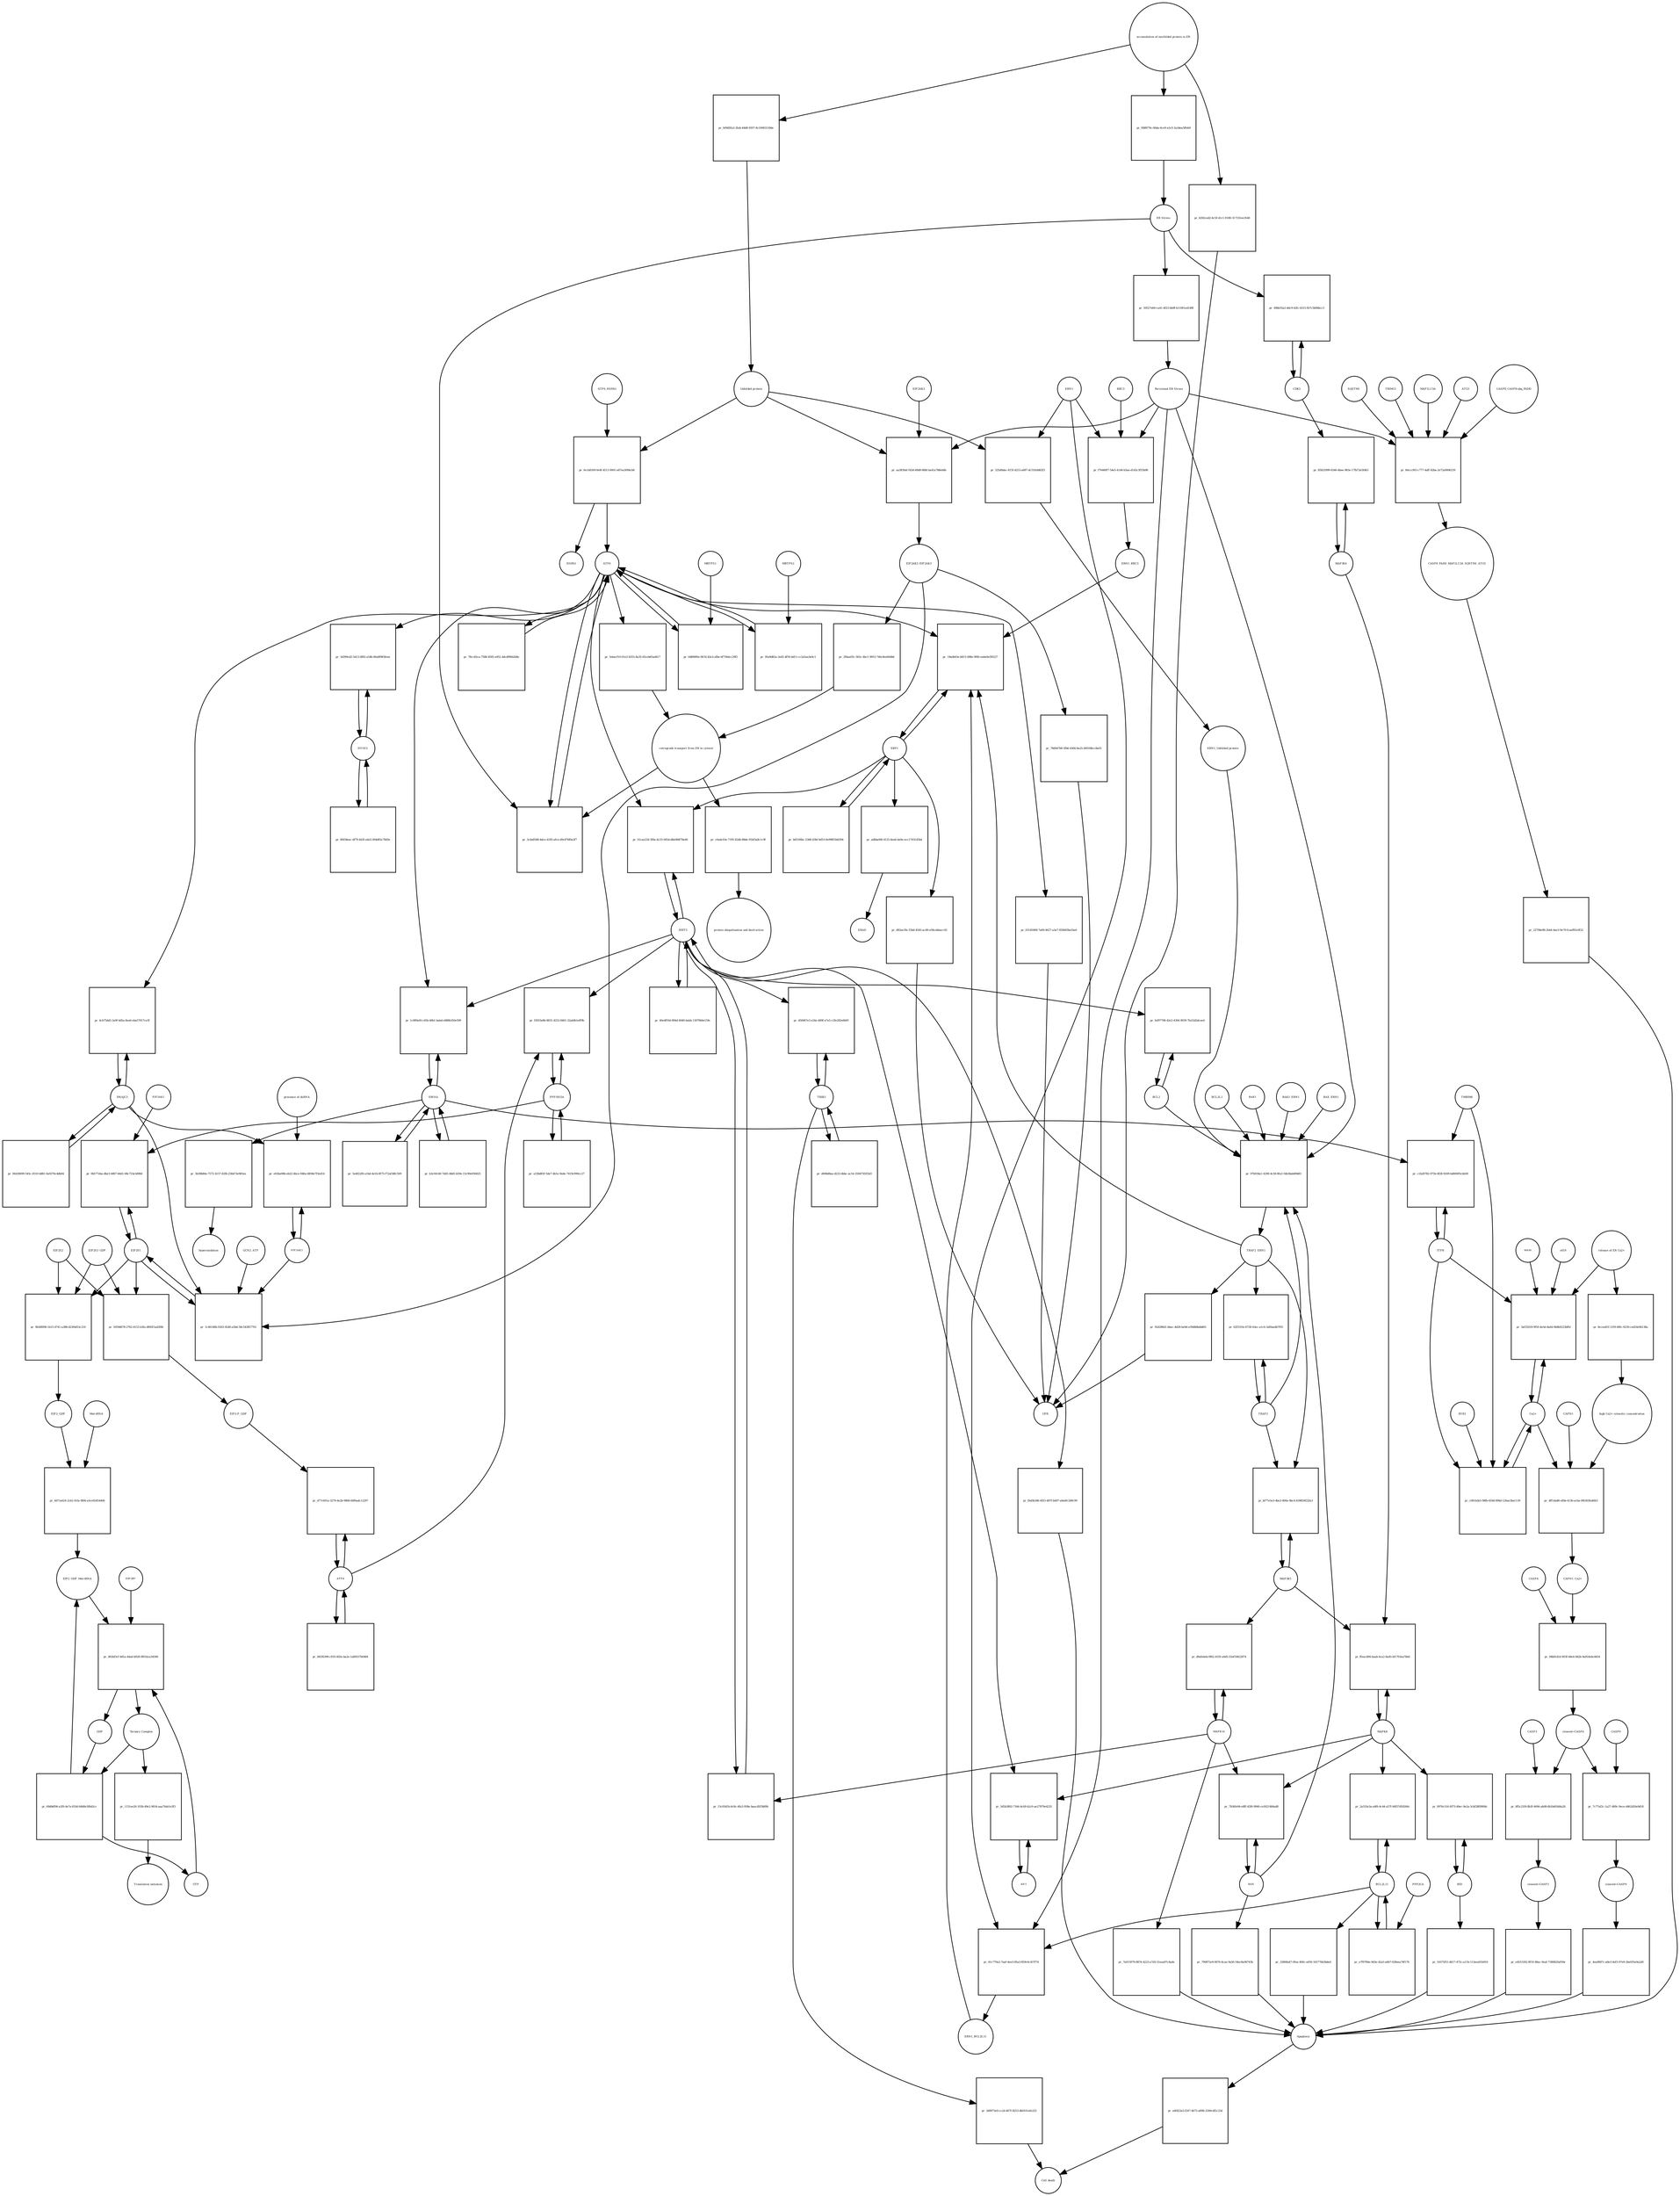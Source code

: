 strict digraph  {
ATF6_HSPA5 [annotation="", bipartite=0, cls=complex, fontsize=4, label=ATF6_HSPA5, shape=circle];
"pr_6ccb8169-0e4f-4513-9001-e87ea3006cb8" [annotation="", bipartite=1, cls=process, fontsize=4, label="pr_6ccb8169-0e4f-4513-9001-e87ea3006cb8", shape=square];
ATF6 [annotation="urn_miriam_hgnc.symbol_ATF6", bipartite=0, cls=macromolecule, fontsize=4, label=ATF6, shape=circle];
HSPA5 [annotation="urn_miriam_hgnc.symbol_HSPA5", bipartite=0, cls=macromolecule, fontsize=4, label=HSPA5, shape=circle];
"Unfolded protein" [annotation="", bipartite=0, cls=macromolecule, fontsize=4, label="Unfolded protein", shape=circle];
ERN1 [annotation="urn_miriam_hgnc.symbol_ERN1", bipartite=0, cls=macromolecule, fontsize=4, label=ERN1, shape=circle];
"pr_525d0dac-815f-4253-a687-dc51fa9d02f3" [annotation="", bipartite=1, cls=process, fontsize=4, label="pr_525d0dac-815f-4253-a687-dc51fa9d02f3", shape=square];
"ERN1_Unfolded protein" [annotation="", bipartite=0, cls=complex, fontsize=4, label="ERN1_Unfolded protein", shape=circle];
EIF2AK3_EIF2AK3 [annotation="", bipartite=0, cls=complex, fontsize=4, label=EIF2AK3_EIF2AK3, shape=circle];
"pr_2f6aa05c-565c-4bc1-9953-746c8ee69db6" [annotation="", bipartite=1, cls=process, fontsize=4, label="pr_2f6aa05c-565c-4bc1-9953-746c8ee69db6", shape=square];
"retrograde transport from ER to cytosol" [annotation="", bipartite=0, cls=phenotype, fontsize=4, label="retrograde transport from ER to cytosol", shape=circle];
"pr_5ebacf10-01e3-4355-8a35-65ceb65ad417" [annotation="", bipartite=1, cls=process, fontsize=4, label="pr_5ebacf10-01e3-4355-8a35-65ceb65ad417", shape=square];
"pr_c0adc03e-7195-42db-88de-91bf3a8c1c9f" [annotation="", bipartite=1, cls=process, fontsize=4, label="pr_c0adc03e-7195-42db-88de-91bf3a8c1c9f", shape=square];
"protein ubiquitination and destruction" [annotation="", bipartite=0, cls=phenotype, fontsize=4, label="protein ubiquitination and destruction", shape=circle];
"pr_97b934a1-4298-4c58-8fa3-54b3bab89483" [annotation="", bipartite=1, cls=process, fontsize=4, label="pr_97b934a1-4298-4c58-8fa3-54b3bab89483", shape=square];
TRAF2_ERN1 [annotation="", bipartite=0, cls=complex, fontsize=4, label=TRAF2_ERN1, shape=circle];
BAK1_ERN1 [annotation="", bipartite=0, cls=complex, fontsize=4, label=BAK1_ERN1, shape=circle];
BAX_ERN1 [annotation="", bipartite=0, cls=complex, fontsize=4, label=BAX_ERN1, shape=circle];
BCL2 [annotation="urn_miriam_hgnc.symbol_BCL2", bipartite=0, cls="nucleic acid feature", fontsize=4, label=BCL2, shape=circle];
BCL2L1 [annotation="urn_miriam_hgnc.symbol_BCL2L1", bipartite=0, cls=macromolecule, fontsize=4, label=BCL2L1, shape=circle];
"Persistant ER Stress" [annotation="", bipartite=0, cls=phenotype, fontsize=4, label="Persistant ER Stress", shape=circle];
BAX [annotation="urn_miriam_hgnc.symbol_BAX", bipartite=0, cls=macromolecule, fontsize=4, label=BAX, shape=circle];
BAK1 [annotation="urn_miriam_hgnc.symbol_BAK1", bipartite=0, cls=macromolecule, fontsize=4, label=BAK1, shape=circle];
TRAF2 [annotation="urn_miriam_hgnc.symbol_TRAF2", bipartite=0, cls=macromolecule, fontsize=4, label=TRAF2, shape=circle];
XBP1 [annotation="urn_miriam_hgnc.symbol_XBP1", bipartite=0, cls=macromolecule, fontsize=4, label=XBP1, shape=circle];
"pr_19adb03e-b815-498e-9f60-eabe0e5f0227" [annotation="", bipartite=1, cls=process, fontsize=4, label="pr_19adb03e-b815-498e-9f60-eabe0e5f0227", shape=square];
ERN1_BBC3 [annotation="", bipartite=0, cls=complex, fontsize=4, label=ERN1_BBC3, shape=circle];
ERN1_BCL2L11 [annotation="", bipartite=0, cls=complex, fontsize=4, label=ERN1_BCL2L11, shape=circle];
"pr_b651f6bc-2368-43bf-b053-0e998556d394" [annotation="", bipartite=1, cls=process, fontsize=4, label="pr_b651f6bc-2368-43bf-b053-0e998556d394", shape=square];
"pr_adbba94f-4125-4ea6-ba9e-ecc1763145b4" [annotation="", bipartite=1, cls=process, fontsize=4, label="pr_adbba94f-4125-4ea6-ba9e-ecc1763145b4", shape=square];
ERAD [annotation="", bipartite=0, cls=phenotype, fontsize=4, label=ERAD, shape=circle];
"pr_d83ae18c-f2bd-4545-ac49-e58cebbacc92" [annotation="", bipartite=1, cls=process, fontsize=4, label="pr_d83ae18c-f2bd-4545-ac49-e58cebbacc92", shape=square];
UPR [annotation="", bipartite=0, cls=phenotype, fontsize=4, label=UPR, shape=circle];
"pr_62f331fe-6728-43ec-a1c6-3af6aedb7f05" [annotation="", bipartite=1, cls=process, fontsize=4, label="pr_62f331fe-6728-43ec-a1c6-3af6aedb7f05", shape=square];
MAPK8 [annotation="urn_miriam_hgnc.symbol_MAPK8", bipartite=0, cls=macromolecule, fontsize=4, label=MAPK8, shape=circle];
"pr_ffeacd94-baab-4ca2-8a45-bf1703ea7b6d" [annotation="", bipartite=1, cls=process, fontsize=4, label="pr_ffeacd94-baab-4ca2-8a45-bf1703ea7b6d", shape=square];
MAP3K4 [annotation="urn_miriam_hgnc.symbol_MAP3K4", bipartite=0, cls=macromolecule, fontsize=4, label=MAP3K4, shape=circle];
MAP3K5 [annotation="urn_miriam_hgnc.symbol_MAP3K5", bipartite=0, cls=macromolecule, fontsize=4, label=MAP3K5, shape=circle];
MAPK14 [annotation="urn_miriam_hgnc.symbol_MAPK14", bipartite=0, cls=macromolecule, fontsize=4, label=MAPK14, shape=circle];
"pr_d9afebeb-0f62-4193-a9d5-55ef18422874" [annotation="", bipartite=1, cls=process, fontsize=4, label="pr_d9afebeb-0f62-4193-a9d5-55ef18422874", shape=square];
"pr_7a015979-887d-4223-a7d3-51eaa97c4ade" [annotation="", bipartite=1, cls=process, fontsize=4, label="pr_7a015979-887d-4223-a7d3-51eaa97c4ade", shape=square];
Apoptosis [annotation="", bipartite=0, cls=phenotype, fontsize=4, label=Apoptosis, shape=circle];
DDIT3 [annotation="urn_miriam_hgnc.symbol_DDIT3", bipartite=0, cls=macromolecule, fontsize=4, label=DDIT3, shape=circle];
"pr_15c05d1b-4c8c-4fa3-958e-baacd5f3b89b" [annotation="", bipartite=1, cls=process, fontsize=4, label="pr_15c05d1b-4c8c-4fa3-958e-baacd5f3b89b", shape=square];
"pr_fbd3b346-85f3-487f-b497-a9a6fc289c99" [annotation="", bipartite=1, cls=process, fontsize=4, label="pr_fbd3b346-85f3-487f-b497-a9a6fc289c99", shape=square];
"pr_fef97708-42e2-4304-9039-7fa52d2dcee4" [annotation="", bipartite=1, cls=process, fontsize=4, label="pr_fef97708-42e2-4304-9039-7fa52d2dcee4", shape=square];
"pr_3cda8588-4dce-4185-afce-d9c876f0a3f7" [annotation="", bipartite=1, cls=process, fontsize=4, label="pr_3cda8588-4dce-4185-afce-d9c876f0a3f7", shape=square];
"ER Stress" [annotation="", bipartite=0, cls=phenotype, fontsize=4, label="ER Stress", shape=circle];
"pr_0d896f0e-0b7d-42e3-afbe-6f736dcc29f2" [annotation="", bipartite=1, cls=process, fontsize=4, label="pr_0d896f0e-0b7d-42e3-afbe-6f736dcc29f2", shape=square];
MBTPS1 [annotation="urn_miriam_hgnc.symbol_MBTPS1", bipartite=0, cls=macromolecule, fontsize=4, label=MBTPS1, shape=circle];
"pr_95e8d82a-3a45-4f50-bd11-cc2a5aa3e0c1" [annotation="", bipartite=1, cls=process, fontsize=4, label="pr_95e8d82a-3a45-4f50-bd11-cc2a5aa3e0c1", shape=square];
MBTPS2 [annotation="urn_miriam_hgnc.symbol_MBTPS2", bipartite=0, cls=macromolecule, fontsize=4, label=MBTPS2, shape=circle];
"pr_78cc82ca-7588-4585-a952-4dcdf96b2b8e" [annotation="", bipartite=1, cls=process, fontsize=4, label="pr_78cc82ca-7588-4585-a952-4dcdf96b2b8e", shape=square];
"pr_40e4f93d-894d-4949-bab4-13079b0e159c" [annotation="", bipartite=1, cls=process, fontsize=4, label="pr_40e4f93d-894d-4949-bab4-13079b0e159c", shape=square];
"pr_01caa224-5f6e-4c25-945d-d8a086f7be46" [annotation="", bipartite=1, cls=process, fontsize=4, label="pr_01caa224-5f6e-4c25-945d-d8a086f7be46", shape=square];
EIF2S1 [annotation="urn_miriam_hgnc.symbol_EIF2S1", bipartite=0, cls=macromolecule, fontsize=4, label=EIF2S1, shape=circle];
"pr_1c46148b-0263-45d0-a5bd-58c543857761" [annotation="", bipartite=1, cls=process, fontsize=4, label="pr_1c46148b-0263-45d0-a5bd-58c543857761", shape=square];
GCN2_ATP [annotation="", bipartite=0, cls=complex, fontsize=4, label=GCN2_ATP, shape=circle];
EIF2AK2 [annotation="urn_miriam_hgnc.symbol_EIF2AK2", bipartite=0, cls=macromolecule, fontsize=4, label=EIF2AK2, shape=circle];
DNAJC3 [annotation="urn_miriam_hgnc.symbol_DNAJC3", bipartite=0, cls=macromolecule, fontsize=4, label=DNAJC3, shape=circle];
EIF2S2 [annotation="urn_miriam_hgnc.symbol_EIF2S2", bipartite=0, cls=macromolecule, fontsize=4, label=EIF2S2, shape=circle];
"pr_9b36f696-1b15-4741-a388-d23f4d53c216" [annotation="", bipartite=1, cls=process, fontsize=4, label="pr_9b36f696-1b15-4741-a388-d23f4d53c216", shape=square];
EIF2S3_GDP [annotation="", bipartite=0, cls=complex, fontsize=4, label=EIF2S3_GDP, shape=circle];
EIF2_GDP [annotation="", bipartite=0, cls=complex, fontsize=4, label=EIF2_GDP, shape=circle];
"EIF2_GDP_Met-tRNA" [annotation="", bipartite=0, cls=complex, fontsize=4, label="EIF2_GDP_Met-tRNA", shape=circle];
"pr_492bf3cf-8d1a-44ad-b928-0f01bca34508" [annotation="", bipartite=1, cls=process, fontsize=4, label="pr_492bf3cf-8d1a-44ad-b928-0f01bca34508", shape=square];
"Ternary Complex" [annotation="", bipartite=0, cls=complex, fontsize=4, label="Ternary Complex", shape=circle];
"EIF2B*" [annotation="", bipartite=0, cls=complex, fontsize=4, label="EIF2B*", shape=circle];
GTP [annotation="urn_miriam_obo.chebi_CHEBI%3A57600", bipartite=0, cls="simple chemical", fontsize=4, label=GTP, shape=circle];
GDP [annotation="urn_miriam_obo.chebi_CHEBI%3A65180", bipartite=0, cls="simple chemical", fontsize=4, label=GDP, shape=circle];
"pr_69db6f94-e2f0-4e7a-81b0-8448e30b42cc" [annotation="", bipartite=1, cls=process, fontsize=4, label="pr_69db6f94-e2f0-4e7a-81b0-8448e30b42cc", shape=square];
ATF4 [annotation="urn_miriam_hgnc.symbol_ATF4", bipartite=0, cls=macromolecule, fontsize=4, label=ATF4, shape=circle];
"pr_d77c691a-3279-4e2b-980b-60f6adc12297" [annotation="", bipartite=1, cls=process, fontsize=4, label="pr_d77c691a-3279-4e2b-980b-60f6adc12297", shape=square];
"EIF2-P_GDP" [annotation="", bipartite=0, cls=complex, fontsize=4, label="EIF2-P_GDP", shape=circle];
"pr_081f6399-c935-492e-ba2e-1a89557b0484" [annotation="", bipartite=1, cls=process, fontsize=4, label="pr_081f6399-c935-492e-ba2e-1a89557b0484", shape=square];
PPP1R15A [annotation="urn_miriam_hgnc.symbol_PPP1R15A", bipartite=0, cls=macromolecule, fontsize=4, label=PPP1R15A, shape=circle];
"pr_f3055a8b-8831-4252-8461-32ab0b1eff9b" [annotation="", bipartite=1, cls=process, fontsize=4, label="pr_f3055a8b-8831-4252-8461-32ab0b1eff9b", shape=square];
"pr_a33bd83f-5de7-4b1e-9ede-7419c990cc27" [annotation="", bipartite=1, cls=process, fontsize=4, label="pr_a33bd83f-5de7-4b1e-9ede-7419c990cc27", shape=square];
"pr_1131ee26-103b-49e2-9654-aaa70ab1e3f3" [annotation="", bipartite=1, cls=process, fontsize=4, label="pr_1131ee26-103b-49e2-9654-aaa70ab1e3f3", shape=square];
"Translation initiation" [annotation="", bipartite=0, cls=phenotype, fontsize=4, label="Translation initiation", shape=circle];
"pr_bf77e5e3-4be3-400a-9bc4-439859f22fa3" [annotation="", bipartite=1, cls=process, fontsize=4, label="pr_bf77e5e3-4be3-400a-9bc4-439859f22fa3", shape=square];
ERO1A [annotation="urn_miriam_hgnc.symbol_ERO1A", bipartite=0, cls=macromolecule, fontsize=4, label=ERO1A, shape=circle];
"pr_1c890ef4-c45b-46b1-babd-e888b350e599" [annotation="", bipartite=1, cls=process, fontsize=4, label="pr_1c890ef4-c45b-46b1-babd-e888b350e599", shape=square];
"pr_b3c04140-7d45-48d5-b59e-15c90e056625" [annotation="", bipartite=1, cls=process, fontsize=4, label="pr_b3c04140-7d45-48d5-b59e-15c90e056625", shape=square];
"pr_0b577eba-dbe3-4867-b6d1-68c753e3d90d" [annotation="", bipartite=1, cls=process, fontsize=4, label="pr_0b577eba-dbe3-4867-b6d1-68c753e3d90d", shape=square];
EIF2AK1 [annotation="urn_miriam_hgnc.symbol_EIF2AK1", bipartite=0, cls=macromolecule, fontsize=4, label=EIF2AK1, shape=circle];
"pr_7b56fe94-e8ff-42f6-9940-ce5021484ad8" [annotation="", bipartite=1, cls=process, fontsize=4, label="pr_7b56fe94-e8ff-42f6-9940-ce5021484ad8", shape=square];
"pr_790872e9-0676-4cae-9a56-54ec8a96743b" [annotation="", bipartite=1, cls=process, fontsize=4, label="pr_790872e9-0676-4cae-9a56-54ec8a96743b", shape=square];
"Ca2+" [annotation="urn_miriam_obo.chebi_CHEBI%3A29108", bipartite=0, cls="simple chemical", fontsize=4, label="Ca2+", shape=circle];
"pr_3af25029-9f50-4e5d-8a6d-9b8b9223bffd" [annotation="", bipartite=1, cls=process, fontsize=4, label="pr_3af25029-9f50-4e5d-8a6d-9b8b9223bffd", shape=square];
"release of ER Ca2+" [annotation="", bipartite=0, cls=phenotype, fontsize=4, label="release of ER Ca2+", shape=circle];
ITPR [annotation="urn_miriam_hgnc.symbol_ITPR1|urn_miriam_hgnc.symbol_ITPR2|urn_miriam_hgnc.symbol_ITPR3", bipartite=0, cls=macromolecule, fontsize=4, label=ITPR, shape=circle];
MAM [annotation="", bipartite=0, cls=phenotype, fontsize=4, label=MAM, shape=circle];
s619 [annotation="", bipartite=0, cls=complex, fontsize=4, label=s619, shape=circle];
"pr_85b52999-6346-4bee-983e-17fb72e5fd63" [annotation="", bipartite=1, cls=process, fontsize=4, label="pr_85b52999-6346-4bee-983e-17fb72e5fd63", shape=square];
CDK5 [annotation="urn_miriam_hgnc.symbol_CDK5", bipartite=0, cls=macromolecule, fontsize=4, label=CDK5, shape=circle];
"pr_49bb35a2-ddc9-42fc-b515-fb7c3b06bcc3" [annotation="", bipartite=1, cls="uncertain process", fontsize=4, label="pr_49bb35a2-ddc9-42fc-b515-fb7c3b06bcc3", shape=square];
"pr_e4f423a5-f247-4b73-a898-3249cdf2c23d" [annotation="", bipartite=1, cls=process, fontsize=4, label="pr_e4f423a5-f247-4b73-a898-3249cdf2c23d", shape=square];
"Cell death" [annotation="", bipartite=0, cls=phenotype, fontsize=4, label="Cell death", shape=circle];
"pr_c081b2b5-98fb-459d-894d-126ae3ba1139" [annotation="", bipartite=1, cls=process, fontsize=4, label="pr_c081b2b5-98fb-459d-894d-126ae3ba1139", shape=square];
TMBIM6 [annotation="urn_miriam_hgnc.symbol_TMBIM6", bipartite=0, cls=macromolecule, fontsize=4, label=TMBIM6, shape=circle];
RYR1 [annotation="urn_miriam_hgnc.symbol_RYR1", bipartite=0, cls=macromolecule, fontsize=4, label=RYR1, shape=circle];
EIF2AK3 [annotation="urn_miriam_hgnc.symbol_EIF2AK3", bipartite=0, cls=macromolecule, fontsize=4, label=EIF2AK3, shape=circle];
"pr_aa3830af-f43d-49d8-86bf-ba41a788eb6b" [annotation="", bipartite=1, cls=process, fontsize=4, label="pr_aa3830af-f43d-49d8-86bf-ba41a788eb6b", shape=square];
"pr_5b38b84e-7572-4157-82fb-25bb73e965ee" [annotation="", bipartite=1, cls=process, fontsize=4, label="pr_5b38b84e-7572-4157-82fb-25bb73e965ee", shape=square];
hyperoxidation [annotation="", bipartite=0, cls=phenotype, fontsize=4, label=hyperoxidation, shape=circle];
"pr_5a4022f6-a1bd-4e1b-8f75-f72af38fc509" [annotation="", bipartite=1, cls=process, fontsize=4, label="pr_5a4022f6-a1bd-4e1b-8f75-f72af38fc509", shape=square];
"pr_50527eb9-ca41-4f23-bb9f-b11001a4148f" [annotation="", bipartite=1, cls=process, fontsize=4, label="pr_50527eb9-ca41-4f23-bb9f-b11001a4148f", shape=square];
"CASP8_CASP8-ubq_FADD" [annotation="", bipartite=0, cls=complex, fontsize=4, label="CASP8_CASP8-ubq_FADD", shape=circle];
"pr_84cccf65-c777-4aff-82ba-2e72a9006239" [annotation="", bipartite=1, cls=process, fontsize=4, label="pr_84cccf65-c777-4aff-82ba-2e72a9006239", shape=square];
"SQSTM1 " [annotation="urn_miriam_hgnc.symbol_SQSTM1", bipartite=0, cls=macromolecule, fontsize=4, label="SQSTM1 ", shape=circle];
CASP8_FADD_MAP1LC3A_SQSTM1_ATG5 [annotation="", bipartite=0, cls=complex, fontsize=4, label=CASP8_FADD_MAP1LC3A_SQSTM1_ATG5, shape=circle];
TRIM13 [annotation="urn_miriam_hgnc.symbol_TRIM13", bipartite=0, cls=macromolecule, fontsize=4, label=TRIM13, shape=circle];
MAP1LC3A [annotation="urn_miriam_hgnc.symbol_MAP1LC3A", bipartite=0, cls=macromolecule, fontsize=4, label=MAP1LC3A, shape=circle];
ATG5 [annotation="urn_miriam_hgnc.symbol_ATG5", bipartite=0, cls=macromolecule, fontsize=4, label=ATG5, shape=circle];
"pr_22708e98-2b44-4ee3-9e79-fcaef83c6f22" [annotation="", bipartite=1, cls=process, fontsize=4, label="pr_22708e98-2b44-4ee3-9e79-fcaef83c6f22", shape=square];
"AP-1" [annotation="urn_miriam_hgnc.symbol_FOS|urn_miriam_hgnc.symbol_FOSB|urn_miriam_hgnc.symbol_FOSL1|urn_miriam_hgnc.symbol_FOSL2|urn_miriam_hgnc.symbol_JUN|urn_miriam_hgnc.symbol_JUNB|urn_miriam_hgnc.symbol_JUND", bipartite=0, cls=macromolecule, fontsize=4, label="AP-1", shape=circle];
"pr_5d5b3892-7344-4c69-b2c0-ae27879e4235" [annotation="", bipartite=1, cls=process, fontsize=4, label="pr_5d5b3892-7344-4c69-b2c0-ae27879e4235", shape=square];
"pr_e02ba98b-eb22-4bce-946a-6858e7f3ed14" [annotation="", bipartite=1, cls=process, fontsize=4, label="pr_e02ba98b-eb22-4bce-946a-6858e7f3ed14", shape=square];
"presence of dsRNA" [annotation="", bipartite=0, cls=phenotype, fontsize=4, label="presence of dsRNA", shape=circle];
"Met-tRNA" [annotation="urn_miriam_hgnc_HGNC%3A34779", bipartite=0, cls="nucleic acid feature", fontsize=4, label="Met-tRNA", shape=circle];
"pr_4d71a624-2cb2-41fa-9f66-a5ce9245440b" [annotation="", bipartite=1, cls=process, fontsize=4, label="pr_4d71a624-2cb2-41fa-9f66-a5ce9245440b", shape=square];
"pr_5059d678-2762-4153-b3fa-d892f1ad2f8b" [annotation="", bipartite=1, cls=process, fontsize=4, label="pr_5059d678-2762-4153-b3fa-d892f1ad2f8b", shape=square];
"accumulation of misfolded protein in ER" [annotation="", bipartite=0, cls=phenotype, fontsize=4, label="accumulation of misfolded protein in ER", shape=circle];
"pr_b09d5fa3-2fab-44d8-9207-8c16063130de" [annotation="", bipartite=1, cls=process, fontsize=4, label="pr_b09d5fa3-2fab-44d8-9207-8c16063130de", shape=square];
"pr_f48f079c-66da-4ce9-a2c0-3a3dea5ffeb9" [annotation="", bipartite=1, cls=process, fontsize=4, label="pr_f48f079c-66da-4ce9-a2c0-3a3dea5ffeb9", shape=square];
"pr_b592ced2-4c5f-41c1-9180-317331ee3548" [annotation="", bipartite=1, cls=process, fontsize=4, label="pr_b592ced2-4c5f-41c1-9180-317331ee3548", shape=square];
"pr_78d94768-5fb6-4366-8a25-b9559bcc8a03" [annotation="", bipartite=1, cls=process, fontsize=4, label="pr_78d94768-5fb6-4366-8a25-b9559bcc8a03", shape=square];
"pr_92d286d1-bbec-4d28-be9d-e39d8dbddd65" [annotation="", bipartite=1, cls=process, fontsize=4, label="pr_92d286d1-bbec-4d28-be9d-e39d8dbddd65", shape=square];
"pr_03145968-7a69-4627-a3a7-920b93be1be6" [annotation="", bipartite=1, cls=process, fontsize=4, label="pr_03145968-7a69-4627-a3a7-920b93be1be6", shape=square];
BCL2L11 [annotation="urn_miriam_hgnc.symbol_BCL2L11", bipartite=0, cls=macromolecule, fontsize=4, label=BCL2L11, shape=circle];
"pr_2a555e3a-a4f6-4c44-a57f-66f57d50266c" [annotation="", bipartite=1, cls=process, fontsize=4, label="pr_2a555e3a-a4f6-4c44-a57f-66f57d50266c", shape=square];
BID [annotation="urn_miriam_hgnc.symbol_BID", bipartite=0, cls=macromolecule, fontsize=4, label=BID, shape=circle];
"pr_0976c516-fd75-49ec-9e2a-3cbf28f090bb" [annotation="", bipartite=1, cls=process, fontsize=4, label="pr_0976c516-fd75-49ec-9e2a-3cbf28f090bb", shape=square];
"pr_32868a47-0fea-400c-a050-165776b3bded" [annotation="", bipartite=1, cls=process, fontsize=4, label="pr_32868a47-0fea-400c-a050-165776b3bded", shape=square];
"pr_16575f51-db17-472c-a11b-113eea91b910" [annotation="", bipartite=1, cls=process, fontsize=4, label="pr_16575f51-db17-472c-a11b-113eea91b910", shape=square];
"pr_41c779a2-7aaf-4ee3-85a3-859c6c437f74" [annotation="", bipartite=1, cls=process, fontsize=4, label="pr_41c779a2-7aaf-4ee3-85a3-859c6c437f74", shape=square];
"pr_f76460f7-54e5-4146-b5aa-d145c3f55b98" [annotation="", bipartite=1, cls=process, fontsize=4, label="pr_f76460f7-54e5-4146-b5aa-d145c3f55b98", shape=square];
BBC3 [annotation="urn_miriam_hgnc.symbol_BBC3", bipartite=0, cls=macromolecule, fontsize=4, label=BBC3, shape=circle];
"pr_e7f9784e-9d3e-42a5-a6b7-638eea76f176" [annotation="", bipartite=1, cls=process, fontsize=4, label="pr_e7f9784e-9d3e-42a5-a6b7-638eea76f176", shape=square];
PPP2CA [annotation="urn_miriam_hgnc.symbol_PPP2CA", bipartite=0, cls=macromolecule, fontsize=4, label=PPP2CA, shape=circle];
TRIB3 [annotation="urn_miriam_hgnc.symbol_TRIB3", bipartite=0, cls=macromolecule, fontsize=4, label=TRIB3, shape=circle];
"pr_d56067e3-e24a-489f-a7a5-c2fe282e6b95" [annotation="", bipartite=1, cls=process, fontsize=4, label="pr_d56067e3-e24a-489f-a7a5-c2fe282e6b95", shape=square];
"pr_d008d8aa-d233-4bbc-ac54-350475f2f3d3" [annotation="", bipartite=1, cls=process, fontsize=4, label="pr_d008d8aa-d233-4bbc-ac54-350475f2f3d3", shape=square];
"pr_3d9073e9-cc2d-467f-8253-db0101efe225" [annotation="", bipartite=1, cls=process, fontsize=4, label="pr_3d9073e9-cc2d-467f-8253-db0101efe225", shape=square];
"pr_8ccee81f-21f9-40fc-9239-ced24e9b138a" [annotation="", bipartite=1, cls=process, fontsize=4, label="pr_8ccee81f-21f9-40fc-9239-ced24e9b138a", shape=square];
"high Ca2+ cytosolic concentration" [annotation="", bipartite=0, cls=phenotype, fontsize=4, label="high Ca2+ cytosolic concentration", shape=circle];
"pr_4cb75dd3-2a9f-4d5a-8ea6-eba57617ce3f" [annotation="", bipartite=1, cls=process, fontsize=4, label="pr_4cb75dd3-2a9f-4d5a-8ea6-eba57617ce3f", shape=square];
"pr_94430699-545c-4510-b881-0a9276c4db04" [annotation="", bipartite=1, cls=process, fontsize=4, label="pr_94430699-545c-4510-b881-0a9276c4db04", shape=square];
"pr_c1b28782-075b-4f28-9209-bd00005cbb58" [annotation="", bipartite=1, cls=process, fontsize=4, label="pr_c1b28782-075b-4f28-9209-bd00005cbb58", shape=square];
CASP4 [annotation="urn_miriam_hgnc.symbol_CASP4", bipartite=0, cls=macromolecule, fontsize=4, label=CASP4, shape=circle];
"pr_94b81d1d-903f-44e4-9d2b-9a916ebc6654" [annotation="", bipartite=1, cls=process, fontsize=4, label="pr_94b81d1d-903f-44e4-9d2b-9a916ebc6654", shape=square];
"cleaved~CASP4" [annotation="urn_miriam_hgnc.symbol_CASP4", bipartite=0, cls=macromolecule, fontsize=4, label="cleaved~CASP4", shape=circle];
"CAPN1_Ca2+" [annotation="", bipartite=0, cls=complex, fontsize=4, label="CAPN1_Ca2+", shape=circle];
CASP3 [annotation="urn_miriam_hgnc.symbol_CASP3", bipartite=0, cls=macromolecule, fontsize=4, label=CASP3, shape=circle];
"pr_8f5c21f6-8b3f-4694-ab08-6b1b603d4a26" [annotation="", bipartite=1, cls=process, fontsize=4, label="pr_8f5c21f6-8b3f-4694-ab08-6b1b603d4a26", shape=square];
"cleaved~CASP3" [annotation="urn_miriam_hgnc.symbol_CASP3", bipartite=0, cls=macromolecule, fontsize=4, label="cleaved~CASP3", shape=circle];
CASP9 [annotation="urn_miriam_hgnc.symbol_CSAP9", bipartite=0, cls=macromolecule, fontsize=4, label=CASP9, shape=circle];
"pr_7c77af2c-1a27-489c-9ece-d462d20e9d18" [annotation="", bipartite=1, cls=process, fontsize=4, label="pr_7c77af2c-1a27-489c-9ece-d462d20e9d18", shape=square];
"cleaved~CASP9" [annotation="urn_miriam_hgnc.symbol_CASP9", bipartite=0, cls=macromolecule, fontsize=4, label="cleaved~CASP9", shape=circle];
CAPN1 [annotation="urn_miriam_hgnc.symbol_CAPN1", bipartite=0, cls=macromolecule, fontsize=4, label=CAPN1, shape=circle];
"pr_4ff1da86-efbb-4136-acba-0f6363fa4663" [annotation="", bipartite=1, cls=process, fontsize=4, label="pr_4ff1da86-efbb-4136-acba-0f6363fa4663", shape=square];
"pr_e4553182-8f10-48ac-9eaf-7380820af50e" [annotation="", bipartite=1, cls=process, fontsize=4, label="pr_e4553182-8f10-48ac-9eaf-7380820af50e", shape=square];
"pr_4ea9847c-a8e3-4ef3-97e9-2be055e9a2d0" [annotation="", bipartite=1, cls=process, fontsize=4, label="pr_4ea9847c-a8e3-4ef3-97e9-2be055e9a2d0", shape=square];
HYOU1 [annotation="urn_miriam_hgnc.symbol_HYOU1", bipartite=0, cls=macromolecule, fontsize=4, label=HYOU1, shape=circle];
"pr_3d399cd2-5d13-4f82-a54b-66a8f983feee" [annotation="", bipartite=1, cls=process, fontsize=4, label="pr_3d399cd2-5d13-4f82-a54b-66a8f983feee", shape=square];
"pr_8f458eac-df79-442f-a4a5-004d83c78d5e" [annotation="", bipartite=1, cls=process, fontsize=4, label="pr_8f458eac-df79-442f-a4a5-004d83c78d5e", shape=square];
ATF6_HSPA5 -> "pr_6ccb8169-0e4f-4513-9001-e87ea3006cb8"  [annotation="", interaction_type=consumption];
"pr_6ccb8169-0e4f-4513-9001-e87ea3006cb8" -> ATF6  [annotation="", interaction_type=production];
"pr_6ccb8169-0e4f-4513-9001-e87ea3006cb8" -> HSPA5  [annotation="", interaction_type=production];
ATF6 -> "pr_5ebacf10-01e3-4355-8a35-65ceb65ad417"  [annotation="", interaction_type=consumption];
ATF6 -> "pr_19adb03e-b815-498e-9f60-eabe0e5f0227"  [annotation="urn_miriam_pubmed_26587781|urn_miriam_pubmed_23430059", interaction_type=catalysis];
ATF6 -> "pr_3cda8588-4dce-4185-afce-d9c876f0a3f7"  [annotation="", interaction_type=consumption];
ATF6 -> "pr_0d896f0e-0b7d-42e3-afbe-6f736dcc29f2"  [annotation="", interaction_type=consumption];
ATF6 -> "pr_95e8d82a-3a45-4f50-bd11-cc2a5aa3e0c1"  [annotation="", interaction_type=consumption];
ATF6 -> "pr_78cc82ca-7588-4585-a952-4dcdf96b2b8e"  [annotation="", interaction_type=consumption];
ATF6 -> "pr_01caa224-5f6e-4c25-945d-d8a086f7be46"  [annotation="urn_miriam_pubmed_26587781|urn_miriam_pubmed_17991856|urn_miriam_pubmed_28843399", interaction_type=catalysis];
ATF6 -> "pr_1c890ef4-c45b-46b1-babd-e888b350e599"  [annotation="urn_miriam_pubmed_23850759|urn_miriam_pubmed_25387528", interaction_type=catalysis];
ATF6 -> "pr_03145968-7a69-4627-a3a7-920b93be1be6"  [annotation="", interaction_type=consumption];
ATF6 -> "pr_4cb75dd3-2a9f-4d5a-8ea6-eba57617ce3f"  [annotation="urn_miriam_pubmed_12601012|urn_miriam_pubmed_18360008", interaction_type=catalysis];
ATF6 -> "pr_3d399cd2-5d13-4f82-a54b-66a8f983feee"  [annotation=urn_miriam_pubmed_18360008, interaction_type=catalysis];
"Unfolded protein" -> "pr_6ccb8169-0e4f-4513-9001-e87ea3006cb8"  [annotation="urn_miriam_pubmed_19509052|urn_miriam_pubmed_12847084|urn_miriam_pubmed_23850759", interaction_type=catalysis];
"Unfolded protein" -> "pr_525d0dac-815f-4253-a687-dc51fa9d02f3"  [annotation="", interaction_type=consumption];
"Unfolded protein" -> "pr_aa3830af-f43d-49d8-86bf-ba41a788eb6b"  [annotation=urn_miriam_pubmed_17991856, interaction_type=catalysis];
ERN1 -> "pr_525d0dac-815f-4253-a687-dc51fa9d02f3"  [annotation="", interaction_type=consumption];
ERN1 -> "pr_41c779a2-7aaf-4ee3-85a3-859c6c437f74"  [annotation="", interaction_type=consumption];
ERN1 -> "pr_f76460f7-54e5-4146-b5aa-d145c3f55b98"  [annotation="", interaction_type=consumption];
"pr_525d0dac-815f-4253-a687-dc51fa9d02f3" -> "ERN1_Unfolded protein"  [annotation="", interaction_type=production];
"ERN1_Unfolded protein" -> "pr_97b934a1-4298-4c58-8fa3-54b3bab89483"  [annotation="", interaction_type=consumption];
EIF2AK3_EIF2AK3 -> "pr_2f6aa05c-565c-4bc1-9953-746c8ee69db6"  [annotation="", interaction_type=consumption];
EIF2AK3_EIF2AK3 -> "pr_1c46148b-0263-45d0-a5bd-58c543857761"  [annotation="urn_miriam_pubmed_12667446|urn_miriam_pubmed_16246152|urn_miriam_pubmed_12601012|urn_miriam_pubmed_23850759|urn_miriam_pubmed_18360008|urn_miriam_pubmed_26587781", interaction_type=catalysis];
EIF2AK3_EIF2AK3 -> "pr_78d94768-5fb6-4366-8a25-b9559bcc8a03"  [annotation="", interaction_type=consumption];
"pr_2f6aa05c-565c-4bc1-9953-746c8ee69db6" -> "retrograde transport from ER to cytosol"  [annotation="", interaction_type=production];
"retrograde transport from ER to cytosol" -> "pr_c0adc03e-7195-42db-88de-91bf3a8c1c9f"  [annotation="", interaction_type=consumption];
"retrograde transport from ER to cytosol" -> "pr_3cda8588-4dce-4185-afce-d9c876f0a3f7"  [annotation="urn_miriam_pubmed_18360008|urn_miriam_pubmed_17991856|urn_miriam_pubmed_26587781|urn_miriam_pubmed_12847084", interaction_type=inhibition];
"pr_5ebacf10-01e3-4355-8a35-65ceb65ad417" -> "retrograde transport from ER to cytosol"  [annotation="", interaction_type=production];
"pr_c0adc03e-7195-42db-88de-91bf3a8c1c9f" -> "protein ubiquitination and destruction"  [annotation="", interaction_type=production];
"pr_97b934a1-4298-4c58-8fa3-54b3bab89483" -> TRAF2_ERN1  [annotation="", interaction_type=production];
TRAF2_ERN1 -> "pr_19adb03e-b815-498e-9f60-eabe0e5f0227"  [annotation="urn_miriam_pubmed_26587781|urn_miriam_pubmed_23430059", interaction_type=catalysis];
TRAF2_ERN1 -> "pr_62f331fe-6728-43ec-a1c6-3af6aedb7f05"  [annotation=urn_miriam_pubmed_23850759, interaction_type=catalysis];
TRAF2_ERN1 -> "pr_bf77e5e3-4be3-400a-9bc4-439859f22fa3"  [annotation=urn_miriam_pubmed_23850759, interaction_type=catalysis];
TRAF2_ERN1 -> "pr_92d286d1-bbec-4d28-be9d-e39d8dbddd65"  [annotation="", interaction_type=consumption];
BAK1_ERN1 -> "pr_97b934a1-4298-4c58-8fa3-54b3bab89483"  [annotation="urn_miriam_pubmed_23850759|urn_miriam_pubmed_23430059|urn_miriam_pubmed_26587781", interaction_type=catalysis];
BAX_ERN1 -> "pr_97b934a1-4298-4c58-8fa3-54b3bab89483"  [annotation="urn_miriam_pubmed_23850759|urn_miriam_pubmed_23430059|urn_miriam_pubmed_26587781", interaction_type=catalysis];
BCL2 -> "pr_97b934a1-4298-4c58-8fa3-54b3bab89483"  [annotation="urn_miriam_pubmed_23850759|urn_miriam_pubmed_23430059|urn_miriam_pubmed_26587781", interaction_type=inhibition];
BCL2 -> "pr_fef97708-42e2-4304-9039-7fa52d2dcee4"  [annotation="", interaction_type=consumption];
BCL2L1 -> "pr_97b934a1-4298-4c58-8fa3-54b3bab89483"  [annotation="urn_miriam_pubmed_23850759|urn_miriam_pubmed_23430059|urn_miriam_pubmed_26587781", interaction_type=inhibition];
"Persistant ER Stress" -> "pr_97b934a1-4298-4c58-8fa3-54b3bab89483"  [annotation="urn_miriam_pubmed_23850759|urn_miriam_pubmed_23430059|urn_miriam_pubmed_26587781", interaction_type=inhibition];
"Persistant ER Stress" -> "pr_aa3830af-f43d-49d8-86bf-ba41a788eb6b"  [annotation=urn_miriam_pubmed_17991856, interaction_type=catalysis];
"Persistant ER Stress" -> "pr_84cccf65-c777-4aff-82ba-2e72a9006239"  [annotation=urn_miriam_pubmed_17991856, interaction_type=catalysis];
"Persistant ER Stress" -> "pr_41c779a2-7aaf-4ee3-85a3-859c6c437f74"  [annotation="urn_miriam_pubmed_23850759|urn_miriam_pubmed_23430059|urn_miriam_pubmed_26587781", interaction_type=inhibition];
"Persistant ER Stress" -> "pr_f76460f7-54e5-4146-b5aa-d145c3f55b98"  [annotation="urn_miriam_pubmed_23430059|urn_miriam_pubmed_17991856", interaction_type=inhibition];
BAX -> "pr_97b934a1-4298-4c58-8fa3-54b3bab89483"  [annotation="urn_miriam_pubmed_23850759|urn_miriam_pubmed_23430059|urn_miriam_pubmed_26587781", interaction_type=catalysis];
BAX -> "pr_7b56fe94-e8ff-42f6-9940-ce5021484ad8"  [annotation="", interaction_type=consumption];
BAX -> "pr_790872e9-0676-4cae-9a56-54ec8a96743b"  [annotation="", interaction_type=consumption];
BAK1 -> "pr_97b934a1-4298-4c58-8fa3-54b3bab89483"  [annotation="urn_miriam_pubmed_23850759|urn_miriam_pubmed_23430059|urn_miriam_pubmed_26587781", interaction_type=catalysis];
TRAF2 -> "pr_97b934a1-4298-4c58-8fa3-54b3bab89483"  [annotation="", interaction_type=consumption];
TRAF2 -> "pr_62f331fe-6728-43ec-a1c6-3af6aedb7f05"  [annotation="", interaction_type=consumption];
TRAF2 -> "pr_bf77e5e3-4be3-400a-9bc4-439859f22fa3"  [annotation=urn_miriam_pubmed_23850759, interaction_type=catalysis];
XBP1 -> "pr_19adb03e-b815-498e-9f60-eabe0e5f0227"  [annotation="", interaction_type=consumption];
XBP1 -> "pr_b651f6bc-2368-43bf-b053-0e998556d394"  [annotation="", interaction_type=consumption];
XBP1 -> "pr_adbba94f-4125-4ea6-ba9e-ecc1763145b4"  [annotation="", interaction_type=consumption];
XBP1 -> "pr_d83ae18c-f2bd-4545-ac49-e58cebbacc92"  [annotation="", interaction_type=consumption];
XBP1 -> "pr_01caa224-5f6e-4c25-945d-d8a086f7be46"  [annotation="urn_miriam_pubmed_26587781|urn_miriam_pubmed_17991856|urn_miriam_pubmed_28843399", interaction_type=catalysis];
"pr_19adb03e-b815-498e-9f60-eabe0e5f0227" -> XBP1  [annotation="", interaction_type=production];
ERN1_BBC3 -> "pr_19adb03e-b815-498e-9f60-eabe0e5f0227"  [annotation="urn_miriam_pubmed_26587781|urn_miriam_pubmed_23430059", interaction_type=catalysis];
ERN1_BCL2L11 -> "pr_19adb03e-b815-498e-9f60-eabe0e5f0227"  [annotation="urn_miriam_pubmed_26587781|urn_miriam_pubmed_23430059", interaction_type=catalysis];
"pr_b651f6bc-2368-43bf-b053-0e998556d394" -> XBP1  [annotation="", interaction_type=production];
"pr_adbba94f-4125-4ea6-ba9e-ecc1763145b4" -> ERAD  [annotation="", interaction_type=production];
"pr_d83ae18c-f2bd-4545-ac49-e58cebbacc92" -> UPR  [annotation="", interaction_type=production];
"pr_62f331fe-6728-43ec-a1c6-3af6aedb7f05" -> TRAF2  [annotation="", interaction_type=production];
MAPK8 -> "pr_ffeacd94-baab-4ca2-8a45-bf1703ea7b6d"  [annotation="", interaction_type=consumption];
MAPK8 -> "pr_7b56fe94-e8ff-42f6-9940-ce5021484ad8"  [annotation="urn_miriam_pubmed_18191217|urn_miriam_pubmed_23430059", interaction_type=catalysis];
MAPK8 -> "pr_5d5b3892-7344-4c69-b2c0-ae27879e4235"  [annotation="urn_miriam_pubmed_26618107|urn_miriam_pubmed_26587781|urn_miriam_pubmed_23850759", interaction_type=catalysis];
MAPK8 -> "pr_2a555e3a-a4f6-4c44-a57f-66f57d50266c"  [annotation="urn_miriam_pubmed_26018731|urn_miriam_pubmed_23850759", interaction_type=catalysis];
MAPK8 -> "pr_0976c516-fd75-49ec-9e2a-3cbf28f090bb"  [annotation="urn_miriam_pubmed_23430059|urn_miriam_pubmed_11583631", interaction_type=catalysis];
"pr_ffeacd94-baab-4ca2-8a45-bf1703ea7b6d" -> MAPK8  [annotation="", interaction_type=production];
MAP3K4 -> "pr_ffeacd94-baab-4ca2-8a45-bf1703ea7b6d"  [annotation="urn_miriam_pubmed_18191217|urn_miriam_pubmed_23850759|urn_miriam_pubmed_26587781", interaction_type=catalysis];
MAP3K4 -> "pr_85b52999-6346-4bee-983e-17fb72e5fd63"  [annotation="", interaction_type=consumption];
MAP3K5 -> "pr_ffeacd94-baab-4ca2-8a45-bf1703ea7b6d"  [annotation="urn_miriam_pubmed_18191217|urn_miriam_pubmed_23850759|urn_miriam_pubmed_26587781", interaction_type=catalysis];
MAP3K5 -> "pr_d9afebeb-0f62-4193-a9d5-55ef18422874"  [annotation="urn_miriam_pubmed_23850759|urn_miriam_pubmed_12215209", interaction_type=catalysis];
MAP3K5 -> "pr_bf77e5e3-4be3-400a-9bc4-439859f22fa3"  [annotation="", interaction_type=consumption];
MAPK14 -> "pr_d9afebeb-0f62-4193-a9d5-55ef18422874"  [annotation="", interaction_type=consumption];
MAPK14 -> "pr_7a015979-887d-4223-a7d3-51eaa97c4ade"  [annotation="", interaction_type=consumption];
MAPK14 -> "pr_15c05d1b-4c8c-4fa3-958e-baacd5f3b89b"  [annotation="urn_miriam_pubmed_23850759|urn_miriam_pubmed_23430059|urn_miriam_pubmed_26137585", interaction_type=catalysis];
MAPK14 -> "pr_7b56fe94-e8ff-42f6-9940-ce5021484ad8"  [annotation="urn_miriam_pubmed_18191217|urn_miriam_pubmed_23430059", interaction_type=catalysis];
"pr_d9afebeb-0f62-4193-a9d5-55ef18422874" -> MAPK14  [annotation="", interaction_type=production];
"pr_7a015979-887d-4223-a7d3-51eaa97c4ade" -> Apoptosis  [annotation="", interaction_type=production];
Apoptosis -> "pr_e4f423a5-f247-4b73-a898-3249cdf2c23d"  [annotation="", interaction_type=consumption];
DDIT3 -> "pr_15c05d1b-4c8c-4fa3-958e-baacd5f3b89b"  [annotation="", interaction_type=consumption];
DDIT3 -> "pr_fbd3b346-85f3-487f-b497-a9a6fc289c99"  [annotation="", interaction_type=consumption];
DDIT3 -> "pr_fef97708-42e2-4304-9039-7fa52d2dcee4"  [annotation="urn_miriam_pubmed_30662442|urn_miriam_pubmed_23850759", interaction_type=inhibition];
DDIT3 -> "pr_40e4f93d-894d-4949-bab4-13079b0e159c"  [annotation="", interaction_type=consumption];
DDIT3 -> "pr_01caa224-5f6e-4c25-945d-d8a086f7be46"  [annotation="", interaction_type=consumption];
DDIT3 -> "pr_f3055a8b-8831-4252-8461-32ab0b1eff9b"  [annotation="urn_miriam_pubmed_23850759|urn_miriam_pubmed_31638256", interaction_type=catalysis];
DDIT3 -> "pr_1c890ef4-c45b-46b1-babd-e888b350e599"  [annotation="urn_miriam_pubmed_23850759|urn_miriam_pubmed_25387528", interaction_type=catalysis];
DDIT3 -> "pr_5d5b3892-7344-4c69-b2c0-ae27879e4235"  [annotation="urn_miriam_pubmed_26618107|urn_miriam_pubmed_26587781|urn_miriam_pubmed_23850759", interaction_type=catalysis];
DDIT3 -> "pr_d56067e3-e24a-489f-a7a5-c2fe282e6b95"  [annotation="urn_miriam_pubmed_23430059|urn_miriam_pubmed_18940792", interaction_type=catalysis];
"pr_15c05d1b-4c8c-4fa3-958e-baacd5f3b89b" -> DDIT3  [annotation="", interaction_type=production];
"pr_fbd3b346-85f3-487f-b497-a9a6fc289c99" -> Apoptosis  [annotation="", interaction_type=production];
"pr_fef97708-42e2-4304-9039-7fa52d2dcee4" -> BCL2  [annotation="", interaction_type=production];
"pr_3cda8588-4dce-4185-afce-d9c876f0a3f7" -> ATF6  [annotation="", interaction_type=production];
"ER Stress" -> "pr_3cda8588-4dce-4185-afce-d9c876f0a3f7"  [annotation="urn_miriam_pubmed_18360008|urn_miriam_pubmed_17991856|urn_miriam_pubmed_26587781|urn_miriam_pubmed_12847084", interaction_type=catalysis];
"ER Stress" -> "pr_49bb35a2-ddc9-42fc-b515-fb7c3b06bcc3"  [annotation=urn_miriam_pubmed_22388889, interaction_type=catalysis];
"ER Stress" -> "pr_50527eb9-ca41-4f23-bb9f-b11001a4148f"  [annotation="", interaction_type=consumption];
"pr_0d896f0e-0b7d-42e3-afbe-6f736dcc29f2" -> ATF6  [annotation="", interaction_type=production];
MBTPS1 -> "pr_0d896f0e-0b7d-42e3-afbe-6f736dcc29f2"  [annotation="urn_miriam_pubmed_18360008|urn_miriam_pubmed_17991856|urn_miriam_pubmed_26587781|urn_miriam_pubmed_23850759", interaction_type=catalysis];
"pr_95e8d82a-3a45-4f50-bd11-cc2a5aa3e0c1" -> ATF6  [annotation="", interaction_type=production];
MBTPS2 -> "pr_95e8d82a-3a45-4f50-bd11-cc2a5aa3e0c1"  [annotation="urn_miriam_pubmed_23850759|urn_miriam_pubmed_26587781|urn_miriam_pubmed_17991856|urn_miriam_pubmed_18360008", interaction_type=catalysis];
"pr_78cc82ca-7588-4585-a952-4dcdf96b2b8e" -> ATF6  [annotation="", interaction_type=production];
"pr_40e4f93d-894d-4949-bab4-13079b0e159c" -> DDIT3  [annotation="", interaction_type=production];
"pr_01caa224-5f6e-4c25-945d-d8a086f7be46" -> DDIT3  [annotation="", interaction_type=production];
EIF2S1 -> "pr_1c46148b-0263-45d0-a5bd-58c543857761"  [annotation="", interaction_type=consumption];
EIF2S1 -> "pr_9b36f696-1b15-4741-a388-d23f4d53c216"  [annotation="", interaction_type=consumption];
EIF2S1 -> "pr_0b577eba-dbe3-4867-b6d1-68c753e3d90d"  [annotation="", interaction_type=consumption];
EIF2S1 -> "pr_5059d678-2762-4153-b3fa-d892f1ad2f8b"  [annotation="", interaction_type=consumption];
"pr_1c46148b-0263-45d0-a5bd-58c543857761" -> EIF2S1  [annotation="", interaction_type=production];
GCN2_ATP -> "pr_1c46148b-0263-45d0-a5bd-58c543857761"  [annotation="urn_miriam_pubmed_12667446|urn_miriam_pubmed_16246152|urn_miriam_pubmed_12601012|urn_miriam_pubmed_23850759|urn_miriam_pubmed_18360008|urn_miriam_pubmed_26587781", interaction_type=catalysis];
EIF2AK2 -> "pr_1c46148b-0263-45d0-a5bd-58c543857761"  [annotation="urn_miriam_pubmed_12667446|urn_miriam_pubmed_16246152|urn_miriam_pubmed_12601012|urn_miriam_pubmed_23850759|urn_miriam_pubmed_18360008|urn_miriam_pubmed_26587781", interaction_type=catalysis];
EIF2AK2 -> "pr_e02ba98b-eb22-4bce-946a-6858e7f3ed14"  [annotation="", interaction_type=consumption];
DNAJC3 -> "pr_1c46148b-0263-45d0-a5bd-58c543857761"  [annotation="urn_miriam_pubmed_12667446|urn_miriam_pubmed_16246152|urn_miriam_pubmed_12601012|urn_miriam_pubmed_23850759|urn_miriam_pubmed_18360008|urn_miriam_pubmed_26587781", interaction_type=inhibition];
DNAJC3 -> "pr_e02ba98b-eb22-4bce-946a-6858e7f3ed14"  [annotation="urn_miriam_pubmed_12601012|urn_miriam_pubmed_26587781|urn_miriam_pubmed_23850759", interaction_type=inhibition];
DNAJC3 -> "pr_4cb75dd3-2a9f-4d5a-8ea6-eba57617ce3f"  [annotation="", interaction_type=consumption];
DNAJC3 -> "pr_94430699-545c-4510-b881-0a9276c4db04"  [annotation="", interaction_type=consumption];
EIF2S2 -> "pr_9b36f696-1b15-4741-a388-d23f4d53c216"  [annotation="", interaction_type=consumption];
EIF2S2 -> "pr_5059d678-2762-4153-b3fa-d892f1ad2f8b"  [annotation="", interaction_type=consumption];
"pr_9b36f696-1b15-4741-a388-d23f4d53c216" -> EIF2_GDP  [annotation="", interaction_type=production];
EIF2S3_GDP -> "pr_9b36f696-1b15-4741-a388-d23f4d53c216"  [annotation="", interaction_type=consumption];
EIF2S3_GDP -> "pr_5059d678-2762-4153-b3fa-d892f1ad2f8b"  [annotation="", interaction_type=consumption];
EIF2_GDP -> "pr_4d71a624-2cb2-41fa-9f66-a5ce9245440b"  [annotation="", interaction_type=consumption];
"EIF2_GDP_Met-tRNA" -> "pr_492bf3cf-8d1a-44ad-b928-0f01bca34508"  [annotation="", interaction_type=consumption];
"pr_492bf3cf-8d1a-44ad-b928-0f01bca34508" -> "Ternary Complex"  [annotation="", interaction_type=production];
"pr_492bf3cf-8d1a-44ad-b928-0f01bca34508" -> GDP  [annotation="", interaction_type=production];
"Ternary Complex" -> "pr_69db6f94-e2f0-4e7a-81b0-8448e30b42cc"  [annotation="", interaction_type=consumption];
"Ternary Complex" -> "pr_1131ee26-103b-49e2-9654-aaa70ab1e3f3"  [annotation="", interaction_type=consumption];
"EIF2B*" -> "pr_492bf3cf-8d1a-44ad-b928-0f01bca34508"  [annotation="urn_miriam_pubmed_23850759|urn_miriam_pubmed_16246152", interaction_type=catalysis];
GTP -> "pr_492bf3cf-8d1a-44ad-b928-0f01bca34508"  [annotation="", interaction_type=consumption];
GDP -> "pr_69db6f94-e2f0-4e7a-81b0-8448e30b42cc"  [annotation="", interaction_type=consumption];
"pr_69db6f94-e2f0-4e7a-81b0-8448e30b42cc" -> "EIF2_GDP_Met-tRNA"  [annotation="", interaction_type=production];
"pr_69db6f94-e2f0-4e7a-81b0-8448e30b42cc" -> GTP  [annotation="", interaction_type=production];
ATF4 -> "pr_d77c691a-3279-4e2b-980b-60f6adc12297"  [annotation="", interaction_type=consumption];
ATF4 -> "pr_081f6399-c935-492e-ba2e-1a89557b0484"  [annotation="", interaction_type=consumption];
ATF4 -> "pr_f3055a8b-8831-4252-8461-32ab0b1eff9b"  [annotation="urn_miriam_pubmed_23850759|urn_miriam_pubmed_31638256", interaction_type=catalysis];
"pr_d77c691a-3279-4e2b-980b-60f6adc12297" -> ATF4  [annotation="", interaction_type=production];
"EIF2-P_GDP" -> "pr_d77c691a-3279-4e2b-980b-60f6adc12297"  [annotation="urn_miriam_pubmed_15277680|urn_miriam_pubmed_16246152|urn_miriam_pubmed_23850759", interaction_type=catalysis];
"pr_081f6399-c935-492e-ba2e-1a89557b0484" -> ATF4  [annotation="", interaction_type=production];
PPP1R15A -> "pr_f3055a8b-8831-4252-8461-32ab0b1eff9b"  [annotation="", interaction_type=consumption];
PPP1R15A -> "pr_a33bd83f-5de7-4b1e-9ede-7419c990cc27"  [annotation="", interaction_type=consumption];
PPP1R15A -> "pr_0b577eba-dbe3-4867-b6d1-68c753e3d90d"  [annotation="urn_miriam_pubmed_23850759|urn_miriam_pubmed_12667446|urn_miriam_pubmed_16246152|urn_miriam_pubmed_12601012", interaction_type=catalysis];
"pr_f3055a8b-8831-4252-8461-32ab0b1eff9b" -> PPP1R15A  [annotation="", interaction_type=production];
"pr_a33bd83f-5de7-4b1e-9ede-7419c990cc27" -> PPP1R15A  [annotation="", interaction_type=production];
"pr_1131ee26-103b-49e2-9654-aaa70ab1e3f3" -> "Translation initiation"  [annotation="", interaction_type=production];
"pr_bf77e5e3-4be3-400a-9bc4-439859f22fa3" -> MAP3K5  [annotation="", interaction_type=production];
ERO1A -> "pr_1c890ef4-c45b-46b1-babd-e888b350e599"  [annotation="", interaction_type=consumption];
ERO1A -> "pr_b3c04140-7d45-48d5-b59e-15c90e056625"  [annotation="", interaction_type=consumption];
ERO1A -> "pr_5b38b84e-7572-4157-82fb-25bb73e965ee"  [annotation="", interaction_type=consumption];
ERO1A -> "pr_5a4022f6-a1bd-4e1b-8f75-f72af38fc509"  [annotation="", interaction_type=consumption];
ERO1A -> "pr_c1b28782-075b-4f28-9209-bd00005cbb58"  [annotation="urn_miriam_pubmed_23850759|urn_miriam_pubmed_23430059", interaction_type=catalysis];
"pr_1c890ef4-c45b-46b1-babd-e888b350e599" -> ERO1A  [annotation="", interaction_type=production];
"pr_b3c04140-7d45-48d5-b59e-15c90e056625" -> ERO1A  [annotation="", interaction_type=production];
"pr_0b577eba-dbe3-4867-b6d1-68c753e3d90d" -> EIF2S1  [annotation="", interaction_type=production];
EIF2AK1 -> "pr_0b577eba-dbe3-4867-b6d1-68c753e3d90d"  [annotation="urn_miriam_pubmed_23850759|urn_miriam_pubmed_12667446|urn_miriam_pubmed_16246152|urn_miriam_pubmed_12601012", interaction_type=catalysis];
"pr_7b56fe94-e8ff-42f6-9940-ce5021484ad8" -> BAX  [annotation="", interaction_type=production];
"pr_790872e9-0676-4cae-9a56-54ec8a96743b" -> Apoptosis  [annotation="", interaction_type=production];
"Ca2+" -> "pr_3af25029-9f50-4e5d-8a6d-9b8b9223bffd"  [annotation="", interaction_type=consumption];
"Ca2+" -> "pr_c081b2b5-98fb-459d-894d-126ae3ba1139"  [annotation="", interaction_type=consumption];
"Ca2+" -> "pr_4ff1da86-efbb-4136-acba-0f6363fa4663"  [annotation="", interaction_type=consumption];
"pr_3af25029-9f50-4e5d-8a6d-9b8b9223bffd" -> "Ca2+"  [annotation="", interaction_type=production];
"release of ER Ca2+" -> "pr_3af25029-9f50-4e5d-8a6d-9b8b9223bffd"  [annotation=urn_miriam_pubmed_23850759, interaction_type=catalysis];
"release of ER Ca2+" -> "pr_8ccee81f-21f9-40fc-9239-ced24e9b138a"  [annotation="", interaction_type=consumption];
ITPR -> "pr_3af25029-9f50-4e5d-8a6d-9b8b9223bffd"  [annotation=urn_miriam_pubmed_23850759, interaction_type=catalysis];
ITPR -> "pr_c081b2b5-98fb-459d-894d-126ae3ba1139"  [annotation=urn_miriam_pubmed_23850759, interaction_type=catalysis];
ITPR -> "pr_c1b28782-075b-4f28-9209-bd00005cbb58"  [annotation="", interaction_type=consumption];
MAM -> "pr_3af25029-9f50-4e5d-8a6d-9b8b9223bffd"  [annotation=urn_miriam_pubmed_23850759, interaction_type=catalysis];
s619 -> "pr_3af25029-9f50-4e5d-8a6d-9b8b9223bffd"  [annotation=urn_miriam_pubmed_23850759, interaction_type=catalysis];
"pr_85b52999-6346-4bee-983e-17fb72e5fd63" -> MAP3K4  [annotation="", interaction_type=production];
CDK5 -> "pr_85b52999-6346-4bee-983e-17fb72e5fd63"  [annotation=urn_miriam_pubmed_22388889, interaction_type=catalysis];
CDK5 -> "pr_49bb35a2-ddc9-42fc-b515-fb7c3b06bcc3"  [annotation="", interaction_type=consumption];
"pr_49bb35a2-ddc9-42fc-b515-fb7c3b06bcc3" -> CDK5  [annotation="", interaction_type=production];
"pr_e4f423a5-f247-4b73-a898-3249cdf2c23d" -> "Cell death"  [annotation="", interaction_type=production];
"pr_c081b2b5-98fb-459d-894d-126ae3ba1139" -> "Ca2+"  [annotation="", interaction_type=production];
TMBIM6 -> "pr_c081b2b5-98fb-459d-894d-126ae3ba1139"  [annotation=urn_miriam_pubmed_23850759, interaction_type=catalysis];
TMBIM6 -> "pr_c1b28782-075b-4f28-9209-bd00005cbb58"  [annotation="urn_miriam_pubmed_23850759|urn_miriam_pubmed_23430059", interaction_type=catalysis];
RYR1 -> "pr_c081b2b5-98fb-459d-894d-126ae3ba1139"  [annotation=urn_miriam_pubmed_23850759, interaction_type=catalysis];
EIF2AK3 -> "pr_aa3830af-f43d-49d8-86bf-ba41a788eb6b"  [annotation="", interaction_type=consumption];
"pr_aa3830af-f43d-49d8-86bf-ba41a788eb6b" -> EIF2AK3_EIF2AK3  [annotation="", interaction_type=production];
"pr_5b38b84e-7572-4157-82fb-25bb73e965ee" -> hyperoxidation  [annotation="", interaction_type=production];
"pr_5a4022f6-a1bd-4e1b-8f75-f72af38fc509" -> ERO1A  [annotation="", interaction_type=production];
"pr_50527eb9-ca41-4f23-bb9f-b11001a4148f" -> "Persistant ER Stress"  [annotation="", interaction_type=production];
"CASP8_CASP8-ubq_FADD" -> "pr_84cccf65-c777-4aff-82ba-2e72a9006239"  [annotation="", interaction_type=consumption];
"pr_84cccf65-c777-4aff-82ba-2e72a9006239" -> CASP8_FADD_MAP1LC3A_SQSTM1_ATG5  [annotation="", interaction_type=production];
"SQSTM1 " -> "pr_84cccf65-c777-4aff-82ba-2e72a9006239"  [annotation="", interaction_type=consumption];
CASP8_FADD_MAP1LC3A_SQSTM1_ATG5 -> "pr_22708e98-2b44-4ee3-9e79-fcaef83c6f22"  [annotation="", interaction_type=consumption];
TRIM13 -> "pr_84cccf65-c777-4aff-82ba-2e72a9006239"  [annotation=urn_miriam_pubmed_17991856, interaction_type=catalysis];
MAP1LC3A -> "pr_84cccf65-c777-4aff-82ba-2e72a9006239"  [annotation="", interaction_type=consumption];
ATG5 -> "pr_84cccf65-c777-4aff-82ba-2e72a9006239"  [annotation="", interaction_type=consumption];
"pr_22708e98-2b44-4ee3-9e79-fcaef83c6f22" -> Apoptosis  [annotation="", interaction_type=production];
"AP-1" -> "pr_5d5b3892-7344-4c69-b2c0-ae27879e4235"  [annotation="", interaction_type=consumption];
"pr_5d5b3892-7344-4c69-b2c0-ae27879e4235" -> "AP-1"  [annotation="", interaction_type=production];
"pr_e02ba98b-eb22-4bce-946a-6858e7f3ed14" -> EIF2AK2  [annotation="", interaction_type=production];
"presence of dsRNA" -> "pr_e02ba98b-eb22-4bce-946a-6858e7f3ed14"  [annotation="urn_miriam_pubmed_12601012|urn_miriam_pubmed_26587781|urn_miriam_pubmed_23850759", interaction_type=catalysis];
"Met-tRNA" -> "pr_4d71a624-2cb2-41fa-9f66-a5ce9245440b"  [annotation="", interaction_type=consumption];
"pr_4d71a624-2cb2-41fa-9f66-a5ce9245440b" -> "EIF2_GDP_Met-tRNA"  [annotation="", interaction_type=production];
"pr_5059d678-2762-4153-b3fa-d892f1ad2f8b" -> "EIF2-P_GDP"  [annotation="", interaction_type=production];
"accumulation of misfolded protein in ER" -> "pr_b09d5fa3-2fab-44d8-9207-8c16063130de"  [annotation="", interaction_type=consumption];
"accumulation of misfolded protein in ER" -> "pr_f48f079c-66da-4ce9-a2c0-3a3dea5ffeb9"  [annotation="", interaction_type=consumption];
"accumulation of misfolded protein in ER" -> "pr_b592ced2-4c5f-41c1-9180-317331ee3548"  [annotation="", interaction_type=consumption];
"pr_b09d5fa3-2fab-44d8-9207-8c16063130de" -> "Unfolded protein"  [annotation="", interaction_type=production];
"pr_f48f079c-66da-4ce9-a2c0-3a3dea5ffeb9" -> "ER Stress"  [annotation="", interaction_type=production];
"pr_b592ced2-4c5f-41c1-9180-317331ee3548" -> UPR  [annotation="", interaction_type=production];
"pr_78d94768-5fb6-4366-8a25-b9559bcc8a03" -> UPR  [annotation="", interaction_type=production];
"pr_92d286d1-bbec-4d28-be9d-e39d8dbddd65" -> UPR  [annotation="", interaction_type=production];
"pr_03145968-7a69-4627-a3a7-920b93be1be6" -> UPR  [annotation="", interaction_type=production];
BCL2L11 -> "pr_2a555e3a-a4f6-4c44-a57f-66f57d50266c"  [annotation="", interaction_type=consumption];
BCL2L11 -> "pr_32868a47-0fea-400c-a050-165776b3bded"  [annotation="", interaction_type=consumption];
BCL2L11 -> "pr_41c779a2-7aaf-4ee3-85a3-859c6c437f74"  [annotation="", interaction_type=consumption];
BCL2L11 -> "pr_e7f9784e-9d3e-42a5-a6b7-638eea76f176"  [annotation="", interaction_type=consumption];
"pr_2a555e3a-a4f6-4c44-a57f-66f57d50266c" -> BCL2L11  [annotation="", interaction_type=production];
BID -> "pr_0976c516-fd75-49ec-9e2a-3cbf28f090bb"  [annotation="", interaction_type=consumption];
BID -> "pr_16575f51-db17-472c-a11b-113eea91b910"  [annotation="", interaction_type=consumption];
"pr_0976c516-fd75-49ec-9e2a-3cbf28f090bb" -> BID  [annotation="", interaction_type=production];
"pr_32868a47-0fea-400c-a050-165776b3bded" -> Apoptosis  [annotation="", interaction_type=production];
"pr_16575f51-db17-472c-a11b-113eea91b910" -> Apoptosis  [annotation="", interaction_type=production];
"pr_41c779a2-7aaf-4ee3-85a3-859c6c437f74" -> ERN1_BCL2L11  [annotation="", interaction_type=production];
"pr_f76460f7-54e5-4146-b5aa-d145c3f55b98" -> ERN1_BBC3  [annotation="", interaction_type=production];
BBC3 -> "pr_f76460f7-54e5-4146-b5aa-d145c3f55b98"  [annotation="", interaction_type=consumption];
"pr_e7f9784e-9d3e-42a5-a6b7-638eea76f176" -> BCL2L11  [annotation="", interaction_type=production];
PPP2CA -> "pr_e7f9784e-9d3e-42a5-a6b7-638eea76f176"  [annotation="urn_miriam_pubmed_23850759|urn_miriam_pubmed_23430059", interaction_type=catalysis];
TRIB3 -> "pr_d56067e3-e24a-489f-a7a5-c2fe282e6b95"  [annotation="", interaction_type=consumption];
TRIB3 -> "pr_d008d8aa-d233-4bbc-ac54-350475f2f3d3"  [annotation="", interaction_type=consumption];
TRIB3 -> "pr_3d9073e9-cc2d-467f-8253-db0101efe225"  [annotation="", interaction_type=consumption];
"pr_d56067e3-e24a-489f-a7a5-c2fe282e6b95" -> TRIB3  [annotation="", interaction_type=production];
"pr_d008d8aa-d233-4bbc-ac54-350475f2f3d3" -> TRIB3  [annotation="", interaction_type=production];
"pr_3d9073e9-cc2d-467f-8253-db0101efe225" -> "Cell death"  [annotation="", interaction_type=production];
"pr_8ccee81f-21f9-40fc-9239-ced24e9b138a" -> "high Ca2+ cytosolic concentration"  [annotation="", interaction_type=production];
"high Ca2+ cytosolic concentration" -> "pr_4ff1da86-efbb-4136-acba-0f6363fa4663"  [annotation=urn_miriam_pubmed_19931333, interaction_type=catalysis];
"pr_4cb75dd3-2a9f-4d5a-8ea6-eba57617ce3f" -> DNAJC3  [annotation="", interaction_type=production];
"pr_94430699-545c-4510-b881-0a9276c4db04" -> DNAJC3  [annotation="", interaction_type=production];
"pr_c1b28782-075b-4f28-9209-bd00005cbb58" -> ITPR  [annotation="", interaction_type=production];
CASP4 -> "pr_94b81d1d-903f-44e4-9d2b-9a916ebc6654"  [annotation="", interaction_type=consumption];
"pr_94b81d1d-903f-44e4-9d2b-9a916ebc6654" -> "cleaved~CASP4"  [annotation="", interaction_type=production];
"cleaved~CASP4" -> "pr_8f5c21f6-8b3f-4694-ab08-6b1b603d4a26"  [annotation="urn_miriam_pubmed_19931333|urn_miriam_pubmed_26618107", interaction_type=catalysis];
"cleaved~CASP4" -> "pr_7c77af2c-1a27-489c-9ece-d462d20e9d18"  [annotation="urn_miriam_pubmed_19931333|urn_miriam_pubmed_26618107", interaction_type=catalysis];
"CAPN1_Ca2+" -> "pr_94b81d1d-903f-44e4-9d2b-9a916ebc6654"  [annotation=urn_miriam_pubmed_19931333, interaction_type=catalysis];
CASP3 -> "pr_8f5c21f6-8b3f-4694-ab08-6b1b603d4a26"  [annotation="", interaction_type=consumption];
"pr_8f5c21f6-8b3f-4694-ab08-6b1b603d4a26" -> "cleaved~CASP3"  [annotation="", interaction_type=production];
"cleaved~CASP3" -> "pr_e4553182-8f10-48ac-9eaf-7380820af50e"  [annotation="", interaction_type=consumption];
CASP9 -> "pr_7c77af2c-1a27-489c-9ece-d462d20e9d18"  [annotation="", interaction_type=consumption];
"pr_7c77af2c-1a27-489c-9ece-d462d20e9d18" -> "cleaved~CASP9"  [annotation="", interaction_type=production];
"cleaved~CASP9" -> "pr_4ea9847c-a8e3-4ef3-97e9-2be055e9a2d0"  [annotation="", interaction_type=consumption];
CAPN1 -> "pr_4ff1da86-efbb-4136-acba-0f6363fa4663"  [annotation="", interaction_type=consumption];
"pr_4ff1da86-efbb-4136-acba-0f6363fa4663" -> "CAPN1_Ca2+"  [annotation="", interaction_type=production];
"pr_e4553182-8f10-48ac-9eaf-7380820af50e" -> Apoptosis  [annotation="", interaction_type=production];
"pr_4ea9847c-a8e3-4ef3-97e9-2be055e9a2d0" -> Apoptosis  [annotation="", interaction_type=production];
HYOU1 -> "pr_3d399cd2-5d13-4f82-a54b-66a8f983feee"  [annotation="", interaction_type=consumption];
HYOU1 -> "pr_8f458eac-df79-442f-a4a5-004d83c78d5e"  [annotation="", interaction_type=consumption];
"pr_3d399cd2-5d13-4f82-a54b-66a8f983feee" -> HYOU1  [annotation="", interaction_type=production];
"pr_8f458eac-df79-442f-a4a5-004d83c78d5e" -> HYOU1  [annotation="", interaction_type=production];
}
